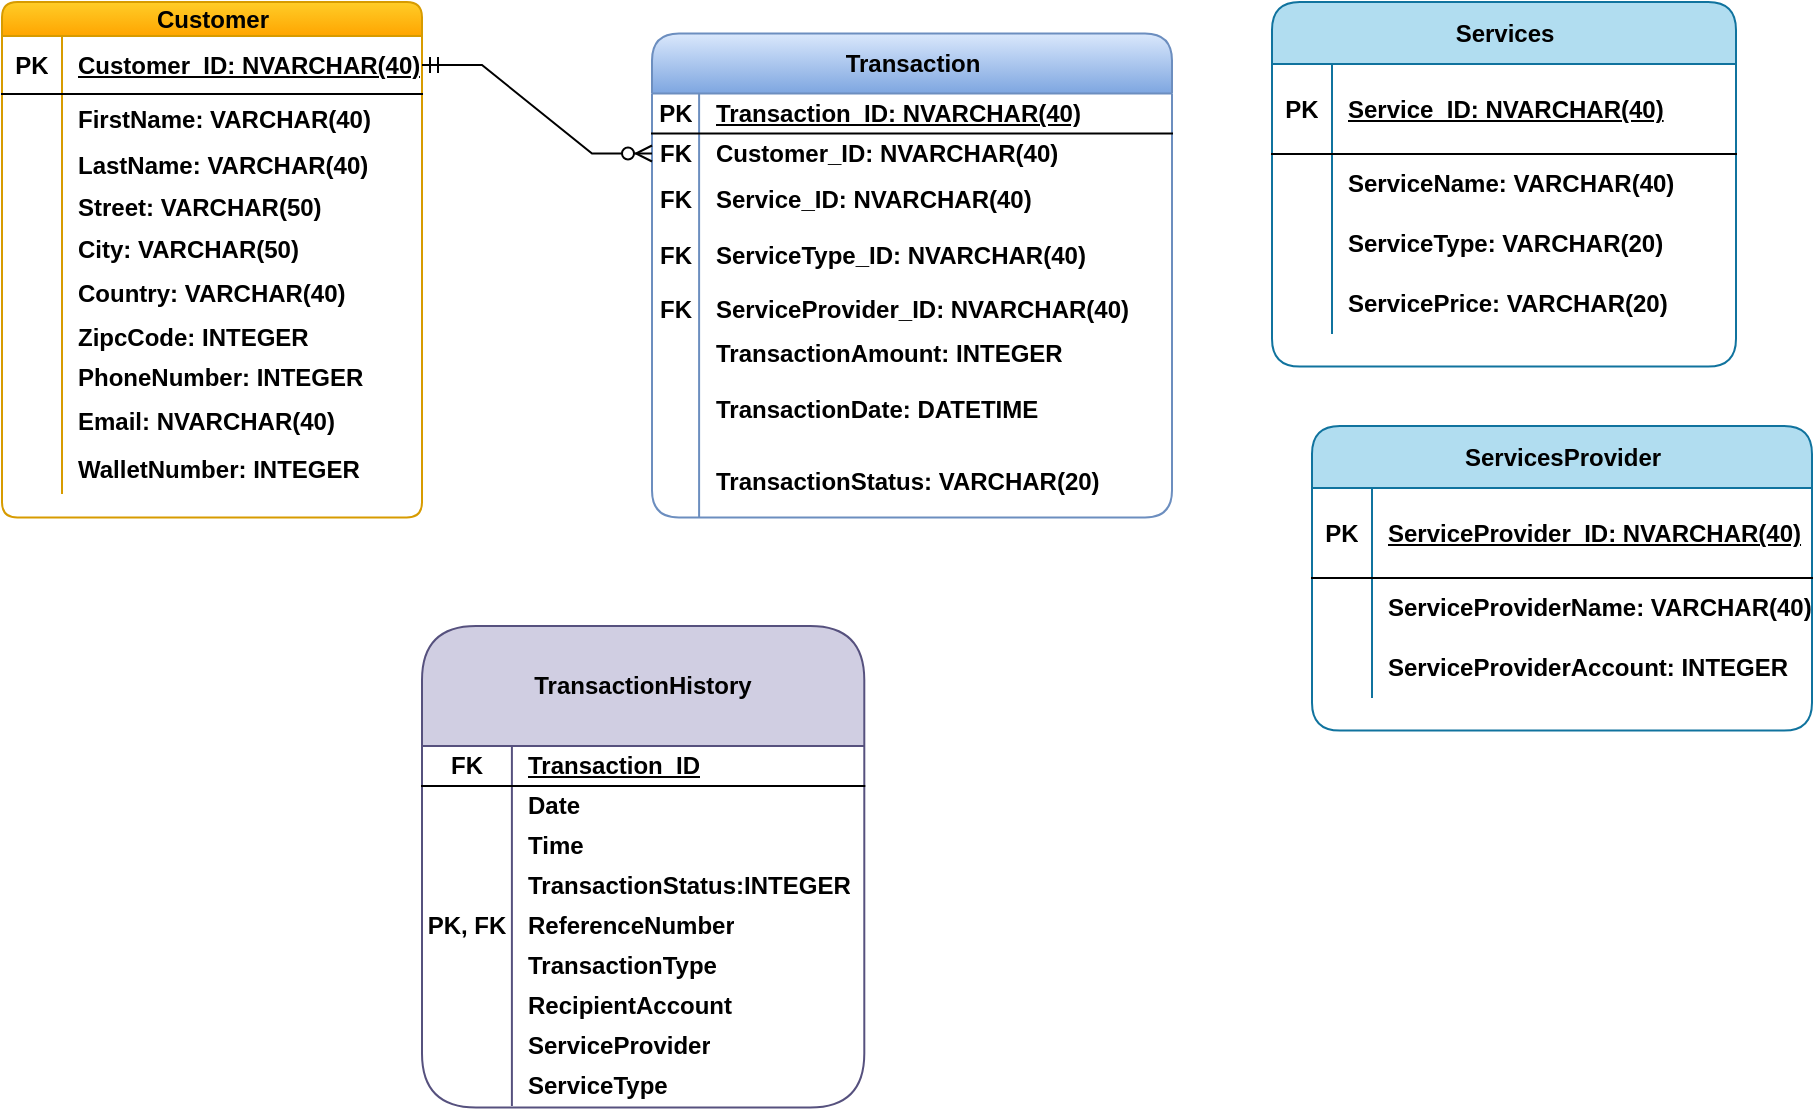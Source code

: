 <mxfile version="21.0.2" type="github">
  <diagram name="Page-1" id="RvkjJsLYA3RFUO9NYqUR">
    <mxGraphModel dx="1900" dy="573" grid="1" gridSize="10" guides="1" tooltips="1" connect="1" arrows="1" fold="1" page="1" pageScale="1" pageWidth="850" pageHeight="1100" math="0" shadow="0">
      <root>
        <mxCell id="0" />
        <mxCell id="1" parent="0" />
        <object label="Customer" id="U8XN_XWJw1uIWbOrhST0-1">
          <mxCell style="shape=table;startSize=17;container=1;collapsible=1;childLayout=tableLayout;fixedRows=1;rowLines=0;fontStyle=1;align=center;resizeLast=1;html=1;fillColor=#ffcd28;gradientColor=#ffa500;strokeColor=#d79b00;rounded=1;" vertex="1" parent="1">
            <mxGeometry x="-145" y="8" width="210" height="257.75" as="geometry" />
          </mxCell>
        </object>
        <mxCell id="U8XN_XWJw1uIWbOrhST0-2" value="" style="shape=tableRow;horizontal=0;startSize=0;swimlaneHead=0;swimlaneBody=0;fillColor=none;collapsible=0;dropTarget=0;points=[[0,0.5],[1,0.5]];portConstraint=eastwest;top=0;left=0;right=0;bottom=1;" vertex="1" parent="U8XN_XWJw1uIWbOrhST0-1">
          <mxGeometry y="17" width="210" height="29" as="geometry" />
        </mxCell>
        <mxCell id="U8XN_XWJw1uIWbOrhST0-3" value="PK" style="shape=partialRectangle;connectable=0;fillColor=none;top=0;left=0;bottom=0;right=0;fontStyle=1;overflow=hidden;whiteSpace=wrap;html=1;" vertex="1" parent="U8XN_XWJw1uIWbOrhST0-2">
          <mxGeometry width="30" height="29" as="geometry">
            <mxRectangle width="30" height="29" as="alternateBounds" />
          </mxGeometry>
        </mxCell>
        <mxCell id="U8XN_XWJw1uIWbOrhST0-4" value="Customer_ID: NVARCHAR(40)" style="shape=partialRectangle;connectable=0;fillColor=none;top=0;left=0;bottom=0;right=0;align=left;spacingLeft=6;fontStyle=5;overflow=hidden;whiteSpace=wrap;html=1;" vertex="1" parent="U8XN_XWJw1uIWbOrhST0-2">
          <mxGeometry x="30" width="180" height="29" as="geometry">
            <mxRectangle width="180" height="29" as="alternateBounds" />
          </mxGeometry>
        </mxCell>
        <mxCell id="U8XN_XWJw1uIWbOrhST0-5" value="" style="shape=tableRow;horizontal=0;startSize=0;swimlaneHead=0;swimlaneBody=0;fillColor=none;collapsible=0;dropTarget=0;points=[[0,0.5],[1,0.5]];portConstraint=eastwest;top=0;left=0;right=0;bottom=0;" vertex="1" parent="U8XN_XWJw1uIWbOrhST0-1">
          <mxGeometry y="46" width="210" height="26" as="geometry" />
        </mxCell>
        <mxCell id="U8XN_XWJw1uIWbOrhST0-6" value="" style="shape=partialRectangle;connectable=0;fillColor=none;top=0;left=0;bottom=0;right=0;editable=1;overflow=hidden;whiteSpace=wrap;html=1;" vertex="1" parent="U8XN_XWJw1uIWbOrhST0-5">
          <mxGeometry width="30" height="26" as="geometry">
            <mxRectangle width="30" height="26" as="alternateBounds" />
          </mxGeometry>
        </mxCell>
        <mxCell id="U8XN_XWJw1uIWbOrhST0-7" value="FirstName: VARCHAR(40)" style="shape=partialRectangle;connectable=0;fillColor=none;top=0;left=0;bottom=0;right=0;align=left;spacingLeft=6;overflow=hidden;whiteSpace=wrap;html=1;fontStyle=1" vertex="1" parent="U8XN_XWJw1uIWbOrhST0-5">
          <mxGeometry x="30" width="180" height="26" as="geometry">
            <mxRectangle width="180" height="26" as="alternateBounds" />
          </mxGeometry>
        </mxCell>
        <mxCell id="U8XN_XWJw1uIWbOrhST0-8" value="" style="shape=tableRow;horizontal=0;startSize=0;swimlaneHead=0;swimlaneBody=0;fillColor=none;collapsible=0;dropTarget=0;points=[[0,0.5],[1,0.5]];portConstraint=eastwest;top=0;left=0;right=0;bottom=0;" vertex="1" parent="U8XN_XWJw1uIWbOrhST0-1">
          <mxGeometry y="72" width="210" height="20" as="geometry" />
        </mxCell>
        <mxCell id="U8XN_XWJw1uIWbOrhST0-9" value="" style="shape=partialRectangle;connectable=0;fillColor=none;top=0;left=0;bottom=0;right=0;editable=1;overflow=hidden;whiteSpace=wrap;html=1;" vertex="1" parent="U8XN_XWJw1uIWbOrhST0-8">
          <mxGeometry width="30" height="20" as="geometry">
            <mxRectangle width="30" height="20" as="alternateBounds" />
          </mxGeometry>
        </mxCell>
        <mxCell id="U8XN_XWJw1uIWbOrhST0-10" value="LastName: VARCHAR(40)" style="shape=partialRectangle;connectable=0;fillColor=none;top=0;left=0;bottom=0;right=0;align=left;spacingLeft=6;overflow=hidden;whiteSpace=wrap;html=1;fontStyle=1" vertex="1" parent="U8XN_XWJw1uIWbOrhST0-8">
          <mxGeometry x="30" width="180" height="20" as="geometry">
            <mxRectangle width="180" height="20" as="alternateBounds" />
          </mxGeometry>
        </mxCell>
        <mxCell id="U8XN_XWJw1uIWbOrhST0-11" value="" style="shape=tableRow;horizontal=0;startSize=0;swimlaneHead=0;swimlaneBody=0;fillColor=none;collapsible=0;dropTarget=0;points=[[0,0.5],[1,0.5]];portConstraint=eastwest;top=0;left=0;right=0;bottom=0;" vertex="1" parent="U8XN_XWJw1uIWbOrhST0-1">
          <mxGeometry y="92" width="210" height="22" as="geometry" />
        </mxCell>
        <mxCell id="U8XN_XWJw1uIWbOrhST0-12" value="" style="shape=partialRectangle;connectable=0;fillColor=none;top=0;left=0;bottom=0;right=0;editable=1;overflow=hidden;whiteSpace=wrap;html=1;" vertex="1" parent="U8XN_XWJw1uIWbOrhST0-11">
          <mxGeometry width="30" height="22" as="geometry">
            <mxRectangle width="30" height="22" as="alternateBounds" />
          </mxGeometry>
        </mxCell>
        <mxCell id="U8XN_XWJw1uIWbOrhST0-13" value="Street: VARCHAR(50)" style="shape=partialRectangle;connectable=0;fillColor=none;top=0;left=0;bottom=0;right=0;align=left;spacingLeft=6;overflow=hidden;whiteSpace=wrap;html=1;fontStyle=1" vertex="1" parent="U8XN_XWJw1uIWbOrhST0-11">
          <mxGeometry x="30" width="180" height="22" as="geometry">
            <mxRectangle width="180" height="22" as="alternateBounds" />
          </mxGeometry>
        </mxCell>
        <mxCell id="U8XN_XWJw1uIWbOrhST0-14" value="" style="shape=tableRow;horizontal=0;startSize=0;swimlaneHead=0;swimlaneBody=0;fillColor=none;collapsible=0;dropTarget=0;points=[[0,0.5],[1,0.5]];portConstraint=eastwest;top=0;left=0;right=0;bottom=0;" vertex="1" parent="U8XN_XWJw1uIWbOrhST0-1">
          <mxGeometry y="114" width="210" height="20" as="geometry" />
        </mxCell>
        <mxCell id="U8XN_XWJw1uIWbOrhST0-15" value="" style="shape=partialRectangle;connectable=0;fillColor=none;top=0;left=0;bottom=0;right=0;editable=1;overflow=hidden;whiteSpace=wrap;html=1;" vertex="1" parent="U8XN_XWJw1uIWbOrhST0-14">
          <mxGeometry width="30" height="20" as="geometry">
            <mxRectangle width="30" height="20" as="alternateBounds" />
          </mxGeometry>
        </mxCell>
        <mxCell id="U8XN_XWJw1uIWbOrhST0-16" value="City: VARCHAR(50)" style="shape=partialRectangle;connectable=0;fillColor=none;top=0;left=0;bottom=0;right=0;align=left;spacingLeft=6;overflow=hidden;whiteSpace=wrap;html=1;fontStyle=1" vertex="1" parent="U8XN_XWJw1uIWbOrhST0-14">
          <mxGeometry x="30" width="180" height="20" as="geometry">
            <mxRectangle width="180" height="20" as="alternateBounds" />
          </mxGeometry>
        </mxCell>
        <mxCell id="U8XN_XWJw1uIWbOrhST0-17" value="" style="shape=tableRow;horizontal=0;startSize=0;swimlaneHead=0;swimlaneBody=0;fillColor=none;collapsible=0;dropTarget=0;points=[[0,0.5],[1,0.5]];portConstraint=eastwest;top=0;left=0;right=0;bottom=0;" vertex="1" parent="U8XN_XWJw1uIWbOrhST0-1">
          <mxGeometry y="134" width="210" height="24" as="geometry" />
        </mxCell>
        <mxCell id="U8XN_XWJw1uIWbOrhST0-18" value="" style="shape=partialRectangle;connectable=0;fillColor=none;top=0;left=0;bottom=0;right=0;editable=1;overflow=hidden;whiteSpace=wrap;html=1;" vertex="1" parent="U8XN_XWJw1uIWbOrhST0-17">
          <mxGeometry width="30" height="24" as="geometry">
            <mxRectangle width="30" height="24" as="alternateBounds" />
          </mxGeometry>
        </mxCell>
        <mxCell id="U8XN_XWJw1uIWbOrhST0-19" value="Country: VARCHAR(40)" style="shape=partialRectangle;connectable=0;fillColor=none;top=0;left=0;bottom=0;right=0;align=left;spacingLeft=6;overflow=hidden;whiteSpace=wrap;html=1;fontStyle=1" vertex="1" parent="U8XN_XWJw1uIWbOrhST0-17">
          <mxGeometry x="30" width="180" height="24" as="geometry">
            <mxRectangle width="180" height="24" as="alternateBounds" />
          </mxGeometry>
        </mxCell>
        <mxCell id="U8XN_XWJw1uIWbOrhST0-20" value="" style="shape=tableRow;horizontal=0;startSize=0;swimlaneHead=0;swimlaneBody=0;fillColor=none;collapsible=0;dropTarget=0;points=[[0,0.5],[1,0.5]];portConstraint=eastwest;top=0;left=0;right=0;bottom=0;" vertex="1" parent="U8XN_XWJw1uIWbOrhST0-1">
          <mxGeometry y="158" width="210" height="20" as="geometry" />
        </mxCell>
        <mxCell id="U8XN_XWJw1uIWbOrhST0-21" value="" style="shape=partialRectangle;connectable=0;fillColor=none;top=0;left=0;bottom=0;right=0;editable=1;overflow=hidden;whiteSpace=wrap;html=1;" vertex="1" parent="U8XN_XWJw1uIWbOrhST0-20">
          <mxGeometry width="30" height="20" as="geometry">
            <mxRectangle width="30" height="20" as="alternateBounds" />
          </mxGeometry>
        </mxCell>
        <mxCell id="U8XN_XWJw1uIWbOrhST0-22" value="ZipcCode: INTEGER" style="shape=partialRectangle;connectable=0;fillColor=none;top=0;left=0;bottom=0;right=0;align=left;spacingLeft=6;overflow=hidden;whiteSpace=wrap;html=1;fontStyle=1" vertex="1" parent="U8XN_XWJw1uIWbOrhST0-20">
          <mxGeometry x="30" width="180" height="20" as="geometry">
            <mxRectangle width="180" height="20" as="alternateBounds" />
          </mxGeometry>
        </mxCell>
        <mxCell id="U8XN_XWJw1uIWbOrhST0-23" value="" style="shape=tableRow;horizontal=0;startSize=0;swimlaneHead=0;swimlaneBody=0;fillColor=none;collapsible=0;dropTarget=0;points=[[0,0.5],[1,0.5]];portConstraint=eastwest;top=0;left=0;right=0;bottom=0;" vertex="1" parent="U8XN_XWJw1uIWbOrhST0-1">
          <mxGeometry y="178" width="210" height="20" as="geometry" />
        </mxCell>
        <mxCell id="U8XN_XWJw1uIWbOrhST0-24" value="" style="shape=partialRectangle;connectable=0;fillColor=none;top=0;left=0;bottom=0;right=0;editable=1;overflow=hidden;whiteSpace=wrap;html=1;" vertex="1" parent="U8XN_XWJw1uIWbOrhST0-23">
          <mxGeometry width="30" height="20" as="geometry">
            <mxRectangle width="30" height="20" as="alternateBounds" />
          </mxGeometry>
        </mxCell>
        <mxCell id="U8XN_XWJw1uIWbOrhST0-25" value="PhoneNumber: INTEGER" style="shape=partialRectangle;connectable=0;fillColor=none;top=0;left=0;bottom=0;right=0;align=left;spacingLeft=6;overflow=hidden;whiteSpace=wrap;html=1;fontStyle=1" vertex="1" parent="U8XN_XWJw1uIWbOrhST0-23">
          <mxGeometry x="30" width="180" height="20" as="geometry">
            <mxRectangle width="180" height="20" as="alternateBounds" />
          </mxGeometry>
        </mxCell>
        <mxCell id="U8XN_XWJw1uIWbOrhST0-26" value="" style="shape=tableRow;horizontal=0;startSize=0;swimlaneHead=0;swimlaneBody=0;fillColor=none;collapsible=0;dropTarget=0;points=[[0,0.5],[1,0.5]];portConstraint=eastwest;top=0;left=0;right=0;bottom=0;" vertex="1" parent="U8XN_XWJw1uIWbOrhST0-1">
          <mxGeometry y="198" width="210" height="23" as="geometry" />
        </mxCell>
        <mxCell id="U8XN_XWJw1uIWbOrhST0-27" value="" style="shape=partialRectangle;connectable=0;fillColor=none;top=0;left=0;bottom=0;right=0;editable=1;overflow=hidden;whiteSpace=wrap;html=1;" vertex="1" parent="U8XN_XWJw1uIWbOrhST0-26">
          <mxGeometry width="30" height="23" as="geometry">
            <mxRectangle width="30" height="23" as="alternateBounds" />
          </mxGeometry>
        </mxCell>
        <mxCell id="U8XN_XWJw1uIWbOrhST0-28" value="Email: NVARCHAR(40)" style="shape=partialRectangle;connectable=0;fillColor=none;top=0;left=0;bottom=0;right=0;align=left;spacingLeft=6;overflow=hidden;whiteSpace=wrap;html=1;fontStyle=1" vertex="1" parent="U8XN_XWJw1uIWbOrhST0-26">
          <mxGeometry x="30" width="180" height="23" as="geometry">
            <mxRectangle width="180" height="23" as="alternateBounds" />
          </mxGeometry>
        </mxCell>
        <mxCell id="U8XN_XWJw1uIWbOrhST0-29" value="" style="shape=tableRow;horizontal=0;startSize=0;swimlaneHead=0;swimlaneBody=0;fillColor=none;collapsible=0;dropTarget=0;points=[[0,0.5],[1,0.5]];portConstraint=eastwest;top=0;left=0;right=0;bottom=0;" vertex="1" parent="U8XN_XWJw1uIWbOrhST0-1">
          <mxGeometry y="221" width="210" height="25" as="geometry" />
        </mxCell>
        <mxCell id="U8XN_XWJw1uIWbOrhST0-30" value="" style="shape=partialRectangle;connectable=0;fillColor=none;top=0;left=0;bottom=0;right=0;editable=1;overflow=hidden;whiteSpace=wrap;html=1;" vertex="1" parent="U8XN_XWJw1uIWbOrhST0-29">
          <mxGeometry width="30" height="25" as="geometry">
            <mxRectangle width="30" height="25" as="alternateBounds" />
          </mxGeometry>
        </mxCell>
        <mxCell id="U8XN_XWJw1uIWbOrhST0-31" value="WalletNumber: INTEGER" style="shape=partialRectangle;connectable=0;fillColor=none;top=0;left=0;bottom=0;right=0;align=left;spacingLeft=6;overflow=hidden;whiteSpace=wrap;html=1;fontStyle=1" vertex="1" parent="U8XN_XWJw1uIWbOrhST0-29">
          <mxGeometry x="30" width="180" height="25" as="geometry">
            <mxRectangle width="180" height="25" as="alternateBounds" />
          </mxGeometry>
        </mxCell>
        <mxCell id="U8XN_XWJw1uIWbOrhST0-35" value="Services" style="shape=table;startSize=31;container=1;collapsible=1;childLayout=tableLayout;fixedRows=1;rowLines=0;fontStyle=1;align=center;resizeLast=1;html=1;fillColor=#b1ddf0;strokeColor=#10739e;rounded=1;" vertex="1" parent="1">
          <mxGeometry x="490" y="8.0" width="232" height="182.3" as="geometry" />
        </mxCell>
        <mxCell id="U8XN_XWJw1uIWbOrhST0-36" value="" style="shape=tableRow;horizontal=0;startSize=0;swimlaneHead=0;swimlaneBody=0;fillColor=none;collapsible=0;dropTarget=0;points=[[0,0.5],[1,0.5]];portConstraint=eastwest;top=0;left=0;right=0;bottom=1;" vertex="1" parent="U8XN_XWJw1uIWbOrhST0-35">
          <mxGeometry y="31" width="232" height="45" as="geometry" />
        </mxCell>
        <mxCell id="U8XN_XWJw1uIWbOrhST0-37" value="PK" style="shape=partialRectangle;connectable=0;fillColor=none;top=0;left=0;bottom=0;right=0;fontStyle=1;overflow=hidden;whiteSpace=wrap;html=1;" vertex="1" parent="U8XN_XWJw1uIWbOrhST0-36">
          <mxGeometry width="30" height="45" as="geometry">
            <mxRectangle width="30" height="45" as="alternateBounds" />
          </mxGeometry>
        </mxCell>
        <mxCell id="U8XN_XWJw1uIWbOrhST0-38" value="Service_ID: NVARCHAR(40)" style="shape=partialRectangle;connectable=0;fillColor=none;top=0;left=0;bottom=0;right=0;align=left;spacingLeft=6;fontStyle=5;overflow=hidden;whiteSpace=wrap;html=1;" vertex="1" parent="U8XN_XWJw1uIWbOrhST0-36">
          <mxGeometry x="30" width="202" height="45" as="geometry">
            <mxRectangle width="202" height="45" as="alternateBounds" />
          </mxGeometry>
        </mxCell>
        <mxCell id="U8XN_XWJw1uIWbOrhST0-42" value="" style="shape=tableRow;horizontal=0;startSize=0;swimlaneHead=0;swimlaneBody=0;fillColor=none;collapsible=0;dropTarget=0;points=[[0,0.5],[1,0.5]];portConstraint=eastwest;top=0;left=0;right=0;bottom=0;" vertex="1" parent="U8XN_XWJw1uIWbOrhST0-35">
          <mxGeometry y="76" width="232" height="30" as="geometry" />
        </mxCell>
        <mxCell id="U8XN_XWJw1uIWbOrhST0-43" value="" style="shape=partialRectangle;connectable=0;fillColor=none;top=0;left=0;bottom=0;right=0;editable=1;overflow=hidden;whiteSpace=wrap;html=1;fontStyle=1" vertex="1" parent="U8XN_XWJw1uIWbOrhST0-42">
          <mxGeometry width="30" height="30" as="geometry">
            <mxRectangle width="30" height="30" as="alternateBounds" />
          </mxGeometry>
        </mxCell>
        <mxCell id="U8XN_XWJw1uIWbOrhST0-44" value="ServiceName: VARCHAR(40)" style="shape=partialRectangle;connectable=0;fillColor=none;top=0;left=0;bottom=0;right=0;align=left;spacingLeft=6;overflow=hidden;whiteSpace=wrap;html=1;fontStyle=1" vertex="1" parent="U8XN_XWJw1uIWbOrhST0-42">
          <mxGeometry x="30" width="202" height="30" as="geometry">
            <mxRectangle width="202" height="30" as="alternateBounds" />
          </mxGeometry>
        </mxCell>
        <mxCell id="U8XN_XWJw1uIWbOrhST0-284" value="" style="shape=tableRow;horizontal=0;startSize=0;swimlaneHead=0;swimlaneBody=0;fillColor=none;collapsible=0;dropTarget=0;points=[[0,0.5],[1,0.5]];portConstraint=eastwest;top=0;left=0;right=0;bottom=0;" vertex="1" parent="U8XN_XWJw1uIWbOrhST0-35">
          <mxGeometry y="106" width="232" height="30" as="geometry" />
        </mxCell>
        <mxCell id="U8XN_XWJw1uIWbOrhST0-285" value="" style="shape=partialRectangle;connectable=0;fillColor=none;top=0;left=0;bottom=0;right=0;editable=1;overflow=hidden;whiteSpace=wrap;html=1;fontStyle=1" vertex="1" parent="U8XN_XWJw1uIWbOrhST0-284">
          <mxGeometry width="30" height="30" as="geometry">
            <mxRectangle width="30" height="30" as="alternateBounds" />
          </mxGeometry>
        </mxCell>
        <mxCell id="U8XN_XWJw1uIWbOrhST0-286" value="ServiceType: VARCHAR(20)" style="shape=partialRectangle;connectable=0;fillColor=none;top=0;left=0;bottom=0;right=0;align=left;spacingLeft=6;overflow=hidden;whiteSpace=wrap;html=1;fontStyle=1" vertex="1" parent="U8XN_XWJw1uIWbOrhST0-284">
          <mxGeometry x="30" width="202" height="30" as="geometry">
            <mxRectangle width="202" height="30" as="alternateBounds" />
          </mxGeometry>
        </mxCell>
        <mxCell id="U8XN_XWJw1uIWbOrhST0-300" value="" style="shape=tableRow;horizontal=0;startSize=0;swimlaneHead=0;swimlaneBody=0;fillColor=none;collapsible=0;dropTarget=0;points=[[0,0.5],[1,0.5]];portConstraint=eastwest;top=0;left=0;right=0;bottom=0;" vertex="1" parent="U8XN_XWJw1uIWbOrhST0-35">
          <mxGeometry y="136" width="232" height="30" as="geometry" />
        </mxCell>
        <mxCell id="U8XN_XWJw1uIWbOrhST0-301" value="" style="shape=partialRectangle;connectable=0;fillColor=none;top=0;left=0;bottom=0;right=0;editable=1;overflow=hidden;whiteSpace=wrap;html=1;fontStyle=1" vertex="1" parent="U8XN_XWJw1uIWbOrhST0-300">
          <mxGeometry width="30" height="30" as="geometry">
            <mxRectangle width="30" height="30" as="alternateBounds" />
          </mxGeometry>
        </mxCell>
        <mxCell id="U8XN_XWJw1uIWbOrhST0-302" value="ServicePrice: VARCHAR(20)" style="shape=partialRectangle;connectable=0;fillColor=none;top=0;left=0;bottom=0;right=0;align=left;spacingLeft=6;overflow=hidden;whiteSpace=wrap;html=1;fontStyle=1" vertex="1" parent="U8XN_XWJw1uIWbOrhST0-300">
          <mxGeometry x="30" width="202" height="30" as="geometry">
            <mxRectangle width="202" height="30" as="alternateBounds" />
          </mxGeometry>
        </mxCell>
        <mxCell id="U8XN_XWJw1uIWbOrhST0-45" value="Transaction" style="shape=table;startSize=30;container=1;collapsible=1;childLayout=tableLayout;fixedRows=1;rowLines=0;fontStyle=1;align=center;resizeLast=1;html=1;strokeWidth=1;swimlaneFillColor=none;fillColor=#dae8fc;gradientColor=#7ea6e0;strokeColor=#6c8ebf;rounded=1;" vertex="1" parent="1">
          <mxGeometry x="180" y="23.75" width="260" height="242" as="geometry" />
        </mxCell>
        <mxCell id="U8XN_XWJw1uIWbOrhST0-46" value="" style="shape=tableRow;horizontal=0;startSize=0;swimlaneHead=0;swimlaneBody=0;fillColor=none;collapsible=0;dropTarget=0;points=[[0,0.5],[1,0.5]];portConstraint=eastwest;top=0;left=0;right=0;bottom=1;" vertex="1" parent="U8XN_XWJw1uIWbOrhST0-45">
          <mxGeometry y="30" width="260" height="20" as="geometry" />
        </mxCell>
        <mxCell id="U8XN_XWJw1uIWbOrhST0-47" value="PK" style="shape=partialRectangle;connectable=0;fillColor=none;top=0;left=0;bottom=0;right=0;fontStyle=1;overflow=hidden;whiteSpace=wrap;html=1;" vertex="1" parent="U8XN_XWJw1uIWbOrhST0-46">
          <mxGeometry width="23.55" height="20" as="geometry">
            <mxRectangle width="23.55" height="20" as="alternateBounds" />
          </mxGeometry>
        </mxCell>
        <mxCell id="U8XN_XWJw1uIWbOrhST0-48" value="Transaction_ID: NVARCHAR(40)" style="shape=partialRectangle;connectable=0;fillColor=none;top=0;left=0;bottom=0;right=0;align=left;spacingLeft=6;fontStyle=5;overflow=hidden;whiteSpace=wrap;html=1;" vertex="1" parent="U8XN_XWJw1uIWbOrhST0-46">
          <mxGeometry x="23.55" width="236.45" height="20" as="geometry">
            <mxRectangle width="236.45" height="20" as="alternateBounds" />
          </mxGeometry>
        </mxCell>
        <mxCell id="U8XN_XWJw1uIWbOrhST0-49" value="" style="shape=tableRow;horizontal=0;startSize=0;swimlaneHead=0;swimlaneBody=0;fillColor=none;collapsible=0;dropTarget=0;points=[[0,0.5],[1,0.5]];portConstraint=eastwest;top=0;left=0;right=0;bottom=0;" vertex="1" parent="U8XN_XWJw1uIWbOrhST0-45">
          <mxGeometry y="50" width="260" height="20" as="geometry" />
        </mxCell>
        <mxCell id="U8XN_XWJw1uIWbOrhST0-50" value="FK" style="shape=partialRectangle;connectable=0;fillColor=none;top=0;left=0;bottom=0;right=0;editable=1;overflow=hidden;whiteSpace=wrap;html=1;fontStyle=1" vertex="1" parent="U8XN_XWJw1uIWbOrhST0-49">
          <mxGeometry width="23.55" height="20" as="geometry">
            <mxRectangle width="23.55" height="20" as="alternateBounds" />
          </mxGeometry>
        </mxCell>
        <mxCell id="U8XN_XWJw1uIWbOrhST0-51" value="Customer_ID: NVARCHAR(40)" style="shape=partialRectangle;connectable=0;fillColor=none;top=0;left=0;bottom=0;right=0;align=left;spacingLeft=6;overflow=hidden;whiteSpace=wrap;html=1;fontStyle=1" vertex="1" parent="U8XN_XWJw1uIWbOrhST0-49">
          <mxGeometry x="23.55" width="236.45" height="20" as="geometry">
            <mxRectangle width="236.45" height="20" as="alternateBounds" />
          </mxGeometry>
        </mxCell>
        <mxCell id="U8XN_XWJw1uIWbOrhST0-206" value="" style="shape=tableRow;horizontal=0;startSize=0;swimlaneHead=0;swimlaneBody=0;fillColor=none;collapsible=0;dropTarget=0;points=[[0,0.5],[1,0.5]];portConstraint=eastwest;top=0;left=0;right=0;bottom=0;" vertex="1" parent="U8XN_XWJw1uIWbOrhST0-45">
          <mxGeometry y="70" width="260" height="26" as="geometry" />
        </mxCell>
        <mxCell id="U8XN_XWJw1uIWbOrhST0-207" value="FK" style="shape=partialRectangle;connectable=0;fillColor=none;top=0;left=0;bottom=0;right=0;editable=1;overflow=hidden;whiteSpace=wrap;html=1;fontStyle=1" vertex="1" parent="U8XN_XWJw1uIWbOrhST0-206">
          <mxGeometry width="23.55" height="26" as="geometry">
            <mxRectangle width="23.55" height="26" as="alternateBounds" />
          </mxGeometry>
        </mxCell>
        <mxCell id="U8XN_XWJw1uIWbOrhST0-208" value="Service_ID: NVARCHAR(40)" style="shape=partialRectangle;connectable=0;fillColor=none;top=0;left=0;bottom=0;right=0;align=left;spacingLeft=6;overflow=hidden;whiteSpace=wrap;html=1;fontStyle=1" vertex="1" parent="U8XN_XWJw1uIWbOrhST0-206">
          <mxGeometry x="23.55" width="236.45" height="26" as="geometry">
            <mxRectangle width="236.45" height="26" as="alternateBounds" />
          </mxGeometry>
        </mxCell>
        <mxCell id="U8XN_XWJw1uIWbOrhST0-209" value="" style="shape=tableRow;horizontal=0;startSize=0;swimlaneHead=0;swimlaneBody=0;fillColor=none;collapsible=0;dropTarget=0;points=[[0,0.5],[1,0.5]];portConstraint=eastwest;top=0;left=0;right=0;bottom=0;" vertex="1" parent="U8XN_XWJw1uIWbOrhST0-45">
          <mxGeometry y="96" width="260" height="30" as="geometry" />
        </mxCell>
        <mxCell id="U8XN_XWJw1uIWbOrhST0-210" value="FK" style="shape=partialRectangle;connectable=0;fillColor=none;top=0;left=0;bottom=0;right=0;editable=1;overflow=hidden;whiteSpace=wrap;html=1;fontStyle=1" vertex="1" parent="U8XN_XWJw1uIWbOrhST0-209">
          <mxGeometry width="23.55" height="30" as="geometry">
            <mxRectangle width="23.55" height="30" as="alternateBounds" />
          </mxGeometry>
        </mxCell>
        <mxCell id="U8XN_XWJw1uIWbOrhST0-211" value="ServiceType_ID: NVARCHAR(40)" style="shape=partialRectangle;connectable=0;fillColor=none;top=0;left=0;bottom=0;right=0;align=left;spacingLeft=6;overflow=hidden;whiteSpace=wrap;html=1;fontStyle=1" vertex="1" parent="U8XN_XWJw1uIWbOrhST0-209">
          <mxGeometry x="23.55" width="236.45" height="30" as="geometry">
            <mxRectangle width="236.45" height="30" as="alternateBounds" />
          </mxGeometry>
        </mxCell>
        <mxCell id="U8XN_XWJw1uIWbOrhST0-215" value="" style="shape=tableRow;horizontal=0;startSize=0;swimlaneHead=0;swimlaneBody=0;fillColor=none;collapsible=0;dropTarget=0;points=[[0,0.5],[1,0.5]];portConstraint=eastwest;top=0;left=0;right=0;bottom=0;" vertex="1" parent="U8XN_XWJw1uIWbOrhST0-45">
          <mxGeometry y="126" width="260" height="24" as="geometry" />
        </mxCell>
        <mxCell id="U8XN_XWJw1uIWbOrhST0-216" value="FK" style="shape=partialRectangle;connectable=0;fillColor=none;top=0;left=0;bottom=0;right=0;editable=1;overflow=hidden;whiteSpace=wrap;html=1;fontStyle=1" vertex="1" parent="U8XN_XWJw1uIWbOrhST0-215">
          <mxGeometry width="23.55" height="24" as="geometry">
            <mxRectangle width="23.55" height="24" as="alternateBounds" />
          </mxGeometry>
        </mxCell>
        <mxCell id="U8XN_XWJw1uIWbOrhST0-217" value="ServiceProvider_ID: NVARCHAR(40)" style="shape=partialRectangle;connectable=0;fillColor=none;top=0;left=0;bottom=0;right=0;align=left;spacingLeft=6;overflow=hidden;whiteSpace=wrap;html=1;fontStyle=1" vertex="1" parent="U8XN_XWJw1uIWbOrhST0-215">
          <mxGeometry x="23.55" width="236.45" height="24" as="geometry">
            <mxRectangle width="236.45" height="24" as="alternateBounds" />
          </mxGeometry>
        </mxCell>
        <mxCell id="U8XN_XWJw1uIWbOrhST0-221" value="" style="shape=tableRow;horizontal=0;startSize=0;swimlaneHead=0;swimlaneBody=0;fillColor=none;collapsible=0;dropTarget=0;points=[[0,0.5],[1,0.5]];portConstraint=eastwest;top=0;left=0;right=0;bottom=0;" vertex="1" parent="U8XN_XWJw1uIWbOrhST0-45">
          <mxGeometry y="150" width="260" height="20" as="geometry" />
        </mxCell>
        <mxCell id="U8XN_XWJw1uIWbOrhST0-222" value="" style="shape=partialRectangle;connectable=0;fillColor=none;top=0;left=0;bottom=0;right=0;editable=1;overflow=hidden;whiteSpace=wrap;html=1;fontStyle=1" vertex="1" parent="U8XN_XWJw1uIWbOrhST0-221">
          <mxGeometry width="23.55" height="20" as="geometry">
            <mxRectangle width="23.55" height="20" as="alternateBounds" />
          </mxGeometry>
        </mxCell>
        <mxCell id="U8XN_XWJw1uIWbOrhST0-223" value="TransactionAmount: INTEGER" style="shape=partialRectangle;connectable=0;fillColor=none;top=0;left=0;bottom=0;right=0;align=left;spacingLeft=6;overflow=hidden;whiteSpace=wrap;html=1;fontStyle=1" vertex="1" parent="U8XN_XWJw1uIWbOrhST0-221">
          <mxGeometry x="23.55" width="236.45" height="20" as="geometry">
            <mxRectangle width="236.45" height="20" as="alternateBounds" />
          </mxGeometry>
        </mxCell>
        <mxCell id="U8XN_XWJw1uIWbOrhST0-281" value="" style="shape=tableRow;horizontal=0;startSize=0;swimlaneHead=0;swimlaneBody=0;fillColor=none;collapsible=0;dropTarget=0;points=[[0,0.5],[1,0.5]];portConstraint=eastwest;top=0;left=0;right=0;bottom=0;" vertex="1" parent="U8XN_XWJw1uIWbOrhST0-45">
          <mxGeometry y="170" width="260" height="36" as="geometry" />
        </mxCell>
        <mxCell id="U8XN_XWJw1uIWbOrhST0-282" value="" style="shape=partialRectangle;connectable=0;fillColor=none;top=0;left=0;bottom=0;right=0;editable=1;overflow=hidden;whiteSpace=wrap;html=1;fontStyle=1" vertex="1" parent="U8XN_XWJw1uIWbOrhST0-281">
          <mxGeometry width="23.55" height="36" as="geometry">
            <mxRectangle width="23.55" height="36" as="alternateBounds" />
          </mxGeometry>
        </mxCell>
        <mxCell id="U8XN_XWJw1uIWbOrhST0-283" value="TransactionDate: DATETIME" style="shape=partialRectangle;connectable=0;fillColor=none;top=0;left=0;bottom=0;right=0;align=left;spacingLeft=6;overflow=hidden;whiteSpace=wrap;html=1;fontStyle=1" vertex="1" parent="U8XN_XWJw1uIWbOrhST0-281">
          <mxGeometry x="23.55" width="236.45" height="36" as="geometry">
            <mxRectangle width="236.45" height="36" as="alternateBounds" />
          </mxGeometry>
        </mxCell>
        <mxCell id="U8XN_XWJw1uIWbOrhST0-287" value="" style="shape=tableRow;horizontal=0;startSize=0;swimlaneHead=0;swimlaneBody=0;fillColor=none;collapsible=0;dropTarget=0;points=[[0,0.5],[1,0.5]];portConstraint=eastwest;top=0;left=0;right=0;bottom=0;" vertex="1" parent="U8XN_XWJw1uIWbOrhST0-45">
          <mxGeometry y="206" width="260" height="36" as="geometry" />
        </mxCell>
        <mxCell id="U8XN_XWJw1uIWbOrhST0-288" value="" style="shape=partialRectangle;connectable=0;fillColor=none;top=0;left=0;bottom=0;right=0;editable=1;overflow=hidden;whiteSpace=wrap;html=1;fontStyle=1" vertex="1" parent="U8XN_XWJw1uIWbOrhST0-287">
          <mxGeometry width="23.55" height="36" as="geometry">
            <mxRectangle width="23.55" height="36" as="alternateBounds" />
          </mxGeometry>
        </mxCell>
        <mxCell id="U8XN_XWJw1uIWbOrhST0-289" value="TransactionStatus: VARCHAR(20)" style="shape=partialRectangle;connectable=0;fillColor=none;top=0;left=0;bottom=0;right=0;align=left;spacingLeft=6;overflow=hidden;whiteSpace=wrap;html=1;fontStyle=1" vertex="1" parent="U8XN_XWJw1uIWbOrhST0-287">
          <mxGeometry x="23.55" width="236.45" height="36" as="geometry">
            <mxRectangle width="236.45" height="36" as="alternateBounds" />
          </mxGeometry>
        </mxCell>
        <mxCell id="U8XN_XWJw1uIWbOrhST0-58" value="" style="edgeStyle=entityRelationEdgeStyle;fontSize=12;html=1;endArrow=ERzeroToMany;endFill=1;rounded=0;startArrow=ERmandOne;startFill=0;exitX=1;exitY=0.5;exitDx=0;exitDy=0;entryX=0;entryY=0.5;entryDx=0;entryDy=0;" edge="1" parent="1" source="U8XN_XWJw1uIWbOrhST0-2" target="U8XN_XWJw1uIWbOrhST0-49">
          <mxGeometry width="100" height="100" relative="1" as="geometry">
            <mxPoint x="235" y="210" as="sourcePoint" />
            <mxPoint x="335" y="110" as="targetPoint" />
          </mxGeometry>
        </mxCell>
        <mxCell id="U8XN_XWJw1uIWbOrhST0-59" value="TransactionHistory" style="shape=table;startSize=60;container=1;collapsible=1;childLayout=tableLayout;fixedRows=1;rowLines=0;fontStyle=1;align=center;resizeLast=1;html=1;whiteSpace=wrap;rounded=1;fillColor=#d0cee2;strokeColor=#56517e;" vertex="1" parent="1">
          <mxGeometry x="65.0" y="320" width="221.15" height="240.7" as="geometry" />
        </mxCell>
        <mxCell id="U8XN_XWJw1uIWbOrhST0-60" value="" style="shape=tableRow;horizontal=0;startSize=0;swimlaneHead=0;swimlaneBody=0;fillColor=none;collapsible=0;dropTarget=0;points=[[0,0.5],[1,0.5]];portConstraint=eastwest;top=0;left=0;right=0;bottom=1;html=1;" vertex="1" parent="U8XN_XWJw1uIWbOrhST0-59">
          <mxGeometry y="60" width="221.15" height="20" as="geometry" />
        </mxCell>
        <mxCell id="U8XN_XWJw1uIWbOrhST0-61" value="FK" style="shape=partialRectangle;connectable=0;fillColor=none;top=0;left=0;bottom=0;right=0;fontStyle=1;overflow=hidden;html=1;whiteSpace=wrap;" vertex="1" parent="U8XN_XWJw1uIWbOrhST0-60">
          <mxGeometry width="44.95" height="20" as="geometry">
            <mxRectangle width="44.95" height="20" as="alternateBounds" />
          </mxGeometry>
        </mxCell>
        <mxCell id="U8XN_XWJw1uIWbOrhST0-62" value="Transaction_ID" style="shape=partialRectangle;connectable=0;fillColor=none;top=0;left=0;bottom=0;right=0;align=left;spacingLeft=6;fontStyle=5;overflow=hidden;html=1;whiteSpace=wrap;" vertex="1" parent="U8XN_XWJw1uIWbOrhST0-60">
          <mxGeometry x="44.95" width="176.2" height="20" as="geometry">
            <mxRectangle width="176.2" height="20" as="alternateBounds" />
          </mxGeometry>
        </mxCell>
        <mxCell id="U8XN_XWJw1uIWbOrhST0-63" value="" style="shape=tableRow;horizontal=0;startSize=0;swimlaneHead=0;swimlaneBody=0;fillColor=none;collapsible=0;dropTarget=0;points=[[0,0.5],[1,0.5]];portConstraint=eastwest;top=0;left=0;right=0;bottom=0;html=1;" vertex="1" parent="U8XN_XWJw1uIWbOrhST0-59">
          <mxGeometry y="80" width="221.15" height="20" as="geometry" />
        </mxCell>
        <mxCell id="U8XN_XWJw1uIWbOrhST0-64" value="" style="shape=partialRectangle;connectable=0;fillColor=none;top=0;left=0;bottom=0;right=0;editable=1;overflow=hidden;html=1;whiteSpace=wrap;" vertex="1" parent="U8XN_XWJw1uIWbOrhST0-63">
          <mxGeometry width="44.95" height="20" as="geometry">
            <mxRectangle width="44.95" height="20" as="alternateBounds" />
          </mxGeometry>
        </mxCell>
        <mxCell id="U8XN_XWJw1uIWbOrhST0-65" value="Date" style="shape=partialRectangle;connectable=0;fillColor=none;top=0;left=0;bottom=0;right=0;align=left;spacingLeft=6;overflow=hidden;html=1;whiteSpace=wrap;fontStyle=1" vertex="1" parent="U8XN_XWJw1uIWbOrhST0-63">
          <mxGeometry x="44.95" width="176.2" height="20" as="geometry">
            <mxRectangle width="176.2" height="20" as="alternateBounds" />
          </mxGeometry>
        </mxCell>
        <mxCell id="U8XN_XWJw1uIWbOrhST0-66" value="" style="shape=tableRow;horizontal=0;startSize=0;swimlaneHead=0;swimlaneBody=0;fillColor=none;collapsible=0;dropTarget=0;points=[[0,0.5],[1,0.5]];portConstraint=eastwest;top=0;left=0;right=0;bottom=0;html=1;" vertex="1" parent="U8XN_XWJw1uIWbOrhST0-59">
          <mxGeometry y="100" width="221.15" height="20" as="geometry" />
        </mxCell>
        <mxCell id="U8XN_XWJw1uIWbOrhST0-67" value="" style="shape=partialRectangle;connectable=0;fillColor=none;top=0;left=0;bottom=0;right=0;editable=1;overflow=hidden;html=1;whiteSpace=wrap;" vertex="1" parent="U8XN_XWJw1uIWbOrhST0-66">
          <mxGeometry width="44.95" height="20" as="geometry">
            <mxRectangle width="44.95" height="20" as="alternateBounds" />
          </mxGeometry>
        </mxCell>
        <mxCell id="U8XN_XWJw1uIWbOrhST0-68" value="Time" style="shape=partialRectangle;connectable=0;fillColor=none;top=0;left=0;bottom=0;right=0;align=left;spacingLeft=6;overflow=hidden;html=1;whiteSpace=wrap;fontStyle=1" vertex="1" parent="U8XN_XWJw1uIWbOrhST0-66">
          <mxGeometry x="44.95" width="176.2" height="20" as="geometry">
            <mxRectangle width="176.2" height="20" as="alternateBounds" />
          </mxGeometry>
        </mxCell>
        <mxCell id="U8XN_XWJw1uIWbOrhST0-69" value="" style="shape=tableRow;horizontal=0;startSize=0;swimlaneHead=0;swimlaneBody=0;fillColor=none;collapsible=0;dropTarget=0;points=[[0,0.5],[1,0.5]];portConstraint=eastwest;top=0;left=0;right=0;bottom=0;html=1;" vertex="1" parent="U8XN_XWJw1uIWbOrhST0-59">
          <mxGeometry y="120" width="221.15" height="20" as="geometry" />
        </mxCell>
        <mxCell id="U8XN_XWJw1uIWbOrhST0-70" value="" style="shape=partialRectangle;connectable=0;fillColor=none;top=0;left=0;bottom=0;right=0;editable=1;overflow=hidden;html=1;whiteSpace=wrap;" vertex="1" parent="U8XN_XWJw1uIWbOrhST0-69">
          <mxGeometry width="44.95" height="20" as="geometry">
            <mxRectangle width="44.95" height="20" as="alternateBounds" />
          </mxGeometry>
        </mxCell>
        <mxCell id="U8XN_XWJw1uIWbOrhST0-71" value="TransactionStatus:INTEGER" style="shape=partialRectangle;connectable=0;fillColor=none;top=0;left=0;bottom=0;right=0;align=left;spacingLeft=6;overflow=hidden;html=1;whiteSpace=wrap;fontStyle=1" vertex="1" parent="U8XN_XWJw1uIWbOrhST0-69">
          <mxGeometry x="44.95" width="176.2" height="20" as="geometry">
            <mxRectangle width="176.2" height="20" as="alternateBounds" />
          </mxGeometry>
        </mxCell>
        <mxCell id="U8XN_XWJw1uIWbOrhST0-72" value="" style="shape=tableRow;horizontal=0;startSize=0;swimlaneHead=0;swimlaneBody=0;fillColor=none;collapsible=0;dropTarget=0;points=[[0,0.5],[1,0.5]];portConstraint=eastwest;top=0;left=0;right=0;bottom=0;html=1;fontStyle=1" vertex="1" parent="U8XN_XWJw1uIWbOrhST0-59">
          <mxGeometry y="140" width="221.15" height="20" as="geometry" />
        </mxCell>
        <mxCell id="U8XN_XWJw1uIWbOrhST0-73" value="&lt;b&gt;PK, FK&lt;/b&gt;" style="shape=partialRectangle;connectable=0;fillColor=none;top=0;left=0;bottom=0;right=0;editable=1;overflow=hidden;html=1;whiteSpace=wrap;" vertex="1" parent="U8XN_XWJw1uIWbOrhST0-72">
          <mxGeometry width="44.95" height="20" as="geometry">
            <mxRectangle width="44.95" height="20" as="alternateBounds" />
          </mxGeometry>
        </mxCell>
        <mxCell id="U8XN_XWJw1uIWbOrhST0-74" value="ReferenceNumber" style="shape=partialRectangle;connectable=0;fillColor=none;top=0;left=0;bottom=0;right=0;align=left;spacingLeft=6;overflow=hidden;html=1;whiteSpace=wrap;fontStyle=1" vertex="1" parent="U8XN_XWJw1uIWbOrhST0-72">
          <mxGeometry x="44.95" width="176.2" height="20" as="geometry">
            <mxRectangle width="176.2" height="20" as="alternateBounds" />
          </mxGeometry>
        </mxCell>
        <mxCell id="U8XN_XWJw1uIWbOrhST0-75" value="" style="shape=tableRow;horizontal=0;startSize=0;swimlaneHead=0;swimlaneBody=0;fillColor=none;collapsible=0;dropTarget=0;points=[[0,0.5],[1,0.5]];portConstraint=eastwest;top=0;left=0;right=0;bottom=0;html=1;fontStyle=1" vertex="1" parent="U8XN_XWJw1uIWbOrhST0-59">
          <mxGeometry y="160" width="221.15" height="20" as="geometry" />
        </mxCell>
        <mxCell id="U8XN_XWJw1uIWbOrhST0-76" value="" style="shape=partialRectangle;connectable=0;fillColor=none;top=0;left=0;bottom=0;right=0;editable=1;overflow=hidden;html=1;whiteSpace=wrap;" vertex="1" parent="U8XN_XWJw1uIWbOrhST0-75">
          <mxGeometry width="44.95" height="20" as="geometry">
            <mxRectangle width="44.95" height="20" as="alternateBounds" />
          </mxGeometry>
        </mxCell>
        <mxCell id="U8XN_XWJw1uIWbOrhST0-77" value="TransactionType" style="shape=partialRectangle;connectable=0;fillColor=none;top=0;left=0;bottom=0;right=0;align=left;spacingLeft=6;overflow=hidden;html=1;whiteSpace=wrap;fontStyle=1" vertex="1" parent="U8XN_XWJw1uIWbOrhST0-75">
          <mxGeometry x="44.95" width="176.2" height="20" as="geometry">
            <mxRectangle width="176.2" height="20" as="alternateBounds" />
          </mxGeometry>
        </mxCell>
        <mxCell id="U8XN_XWJw1uIWbOrhST0-78" value="" style="shape=tableRow;horizontal=0;startSize=0;swimlaneHead=0;swimlaneBody=0;fillColor=none;collapsible=0;dropTarget=0;points=[[0,0.5],[1,0.5]];portConstraint=eastwest;top=0;left=0;right=0;bottom=0;html=1;fontStyle=1" vertex="1" parent="U8XN_XWJw1uIWbOrhST0-59">
          <mxGeometry y="180" width="221.15" height="20" as="geometry" />
        </mxCell>
        <mxCell id="U8XN_XWJw1uIWbOrhST0-79" value="" style="shape=partialRectangle;connectable=0;fillColor=none;top=0;left=0;bottom=0;right=0;editable=1;overflow=hidden;html=1;whiteSpace=wrap;" vertex="1" parent="U8XN_XWJw1uIWbOrhST0-78">
          <mxGeometry width="44.95" height="20" as="geometry">
            <mxRectangle width="44.95" height="20" as="alternateBounds" />
          </mxGeometry>
        </mxCell>
        <mxCell id="U8XN_XWJw1uIWbOrhST0-80" value="RecipientAccount" style="shape=partialRectangle;connectable=0;fillColor=none;top=0;left=0;bottom=0;right=0;align=left;spacingLeft=6;overflow=hidden;html=1;whiteSpace=wrap;fontStyle=1" vertex="1" parent="U8XN_XWJw1uIWbOrhST0-78">
          <mxGeometry x="44.95" width="176.2" height="20" as="geometry">
            <mxRectangle width="176.2" height="20" as="alternateBounds" />
          </mxGeometry>
        </mxCell>
        <mxCell id="U8XN_XWJw1uIWbOrhST0-81" value="" style="shape=tableRow;horizontal=0;startSize=0;swimlaneHead=0;swimlaneBody=0;fillColor=none;collapsible=0;dropTarget=0;points=[[0,0.5],[1,0.5]];portConstraint=eastwest;top=0;left=0;right=0;bottom=0;html=1;fontStyle=1" vertex="1" parent="U8XN_XWJw1uIWbOrhST0-59">
          <mxGeometry y="200" width="221.15" height="20" as="geometry" />
        </mxCell>
        <mxCell id="U8XN_XWJw1uIWbOrhST0-82" value="" style="shape=partialRectangle;connectable=0;fillColor=none;top=0;left=0;bottom=0;right=0;editable=1;overflow=hidden;html=1;whiteSpace=wrap;" vertex="1" parent="U8XN_XWJw1uIWbOrhST0-81">
          <mxGeometry width="44.95" height="20" as="geometry">
            <mxRectangle width="44.95" height="20" as="alternateBounds" />
          </mxGeometry>
        </mxCell>
        <mxCell id="U8XN_XWJw1uIWbOrhST0-83" value="ServiceProvider" style="shape=partialRectangle;connectable=0;fillColor=none;top=0;left=0;bottom=0;right=0;align=left;spacingLeft=6;overflow=hidden;html=1;whiteSpace=wrap;fontStyle=1" vertex="1" parent="U8XN_XWJw1uIWbOrhST0-81">
          <mxGeometry x="44.95" width="176.2" height="20" as="geometry">
            <mxRectangle width="176.2" height="20" as="alternateBounds" />
          </mxGeometry>
        </mxCell>
        <mxCell id="U8XN_XWJw1uIWbOrhST0-84" value="" style="shape=tableRow;horizontal=0;startSize=0;swimlaneHead=0;swimlaneBody=0;fillColor=none;collapsible=0;dropTarget=0;points=[[0,0.5],[1,0.5]];portConstraint=eastwest;top=0;left=0;right=0;bottom=0;html=1;fontStyle=1" vertex="1" parent="U8XN_XWJw1uIWbOrhST0-59">
          <mxGeometry y="220" width="221.15" height="20" as="geometry" />
        </mxCell>
        <mxCell id="U8XN_XWJw1uIWbOrhST0-85" value="" style="shape=partialRectangle;connectable=0;fillColor=none;top=0;left=0;bottom=0;right=0;editable=1;overflow=hidden;html=1;whiteSpace=wrap;" vertex="1" parent="U8XN_XWJw1uIWbOrhST0-84">
          <mxGeometry width="44.95" height="20" as="geometry">
            <mxRectangle width="44.95" height="20" as="alternateBounds" />
          </mxGeometry>
        </mxCell>
        <mxCell id="U8XN_XWJw1uIWbOrhST0-86" value="ServiceType" style="shape=partialRectangle;connectable=0;fillColor=none;top=0;left=0;bottom=0;right=0;align=left;spacingLeft=6;overflow=hidden;html=1;whiteSpace=wrap;fontStyle=1" vertex="1" parent="U8XN_XWJw1uIWbOrhST0-84">
          <mxGeometry x="44.95" width="176.2" height="20" as="geometry">
            <mxRectangle width="176.2" height="20" as="alternateBounds" />
          </mxGeometry>
        </mxCell>
        <mxCell id="U8XN_XWJw1uIWbOrhST0-290" value="ServicesProvider" style="shape=table;startSize=31;container=1;collapsible=1;childLayout=tableLayout;fixedRows=1;rowLines=0;fontStyle=1;align=center;resizeLast=1;html=1;fillColor=#b1ddf0;strokeColor=#10739e;rounded=1;" vertex="1" parent="1">
          <mxGeometry x="510" y="220" width="250" height="152.3" as="geometry" />
        </mxCell>
        <mxCell id="U8XN_XWJw1uIWbOrhST0-291" value="" style="shape=tableRow;horizontal=0;startSize=0;swimlaneHead=0;swimlaneBody=0;fillColor=none;collapsible=0;dropTarget=0;points=[[0,0.5],[1,0.5]];portConstraint=eastwest;top=0;left=0;right=0;bottom=1;" vertex="1" parent="U8XN_XWJw1uIWbOrhST0-290">
          <mxGeometry y="31" width="250" height="45" as="geometry" />
        </mxCell>
        <mxCell id="U8XN_XWJw1uIWbOrhST0-292" value="PK" style="shape=partialRectangle;connectable=0;fillColor=none;top=0;left=0;bottom=0;right=0;fontStyle=1;overflow=hidden;whiteSpace=wrap;html=1;" vertex="1" parent="U8XN_XWJw1uIWbOrhST0-291">
          <mxGeometry width="30" height="45" as="geometry">
            <mxRectangle width="30" height="45" as="alternateBounds" />
          </mxGeometry>
        </mxCell>
        <mxCell id="U8XN_XWJw1uIWbOrhST0-293" value="ServiceProvider_ID: NVARCHAR(40)" style="shape=partialRectangle;connectable=0;fillColor=none;top=0;left=0;bottom=0;right=0;align=left;spacingLeft=6;fontStyle=5;overflow=hidden;whiteSpace=wrap;html=1;" vertex="1" parent="U8XN_XWJw1uIWbOrhST0-291">
          <mxGeometry x="30" width="220" height="45" as="geometry">
            <mxRectangle width="220" height="45" as="alternateBounds" />
          </mxGeometry>
        </mxCell>
        <mxCell id="U8XN_XWJw1uIWbOrhST0-294" value="" style="shape=tableRow;horizontal=0;startSize=0;swimlaneHead=0;swimlaneBody=0;fillColor=none;collapsible=0;dropTarget=0;points=[[0,0.5],[1,0.5]];portConstraint=eastwest;top=0;left=0;right=0;bottom=0;" vertex="1" parent="U8XN_XWJw1uIWbOrhST0-290">
          <mxGeometry y="76" width="250" height="30" as="geometry" />
        </mxCell>
        <mxCell id="U8XN_XWJw1uIWbOrhST0-295" value="" style="shape=partialRectangle;connectable=0;fillColor=none;top=0;left=0;bottom=0;right=0;editable=1;overflow=hidden;whiteSpace=wrap;html=1;fontStyle=1" vertex="1" parent="U8XN_XWJw1uIWbOrhST0-294">
          <mxGeometry width="30" height="30" as="geometry">
            <mxRectangle width="30" height="30" as="alternateBounds" />
          </mxGeometry>
        </mxCell>
        <mxCell id="U8XN_XWJw1uIWbOrhST0-296" value="ServiceProviderName: VARCHAR(40)" style="shape=partialRectangle;connectable=0;fillColor=none;top=0;left=0;bottom=0;right=0;align=left;spacingLeft=6;overflow=hidden;whiteSpace=wrap;html=1;fontStyle=1" vertex="1" parent="U8XN_XWJw1uIWbOrhST0-294">
          <mxGeometry x="30" width="220" height="30" as="geometry">
            <mxRectangle width="220" height="30" as="alternateBounds" />
          </mxGeometry>
        </mxCell>
        <mxCell id="U8XN_XWJw1uIWbOrhST0-297" value="" style="shape=tableRow;horizontal=0;startSize=0;swimlaneHead=0;swimlaneBody=0;fillColor=none;collapsible=0;dropTarget=0;points=[[0,0.5],[1,0.5]];portConstraint=eastwest;top=0;left=0;right=0;bottom=0;" vertex="1" parent="U8XN_XWJw1uIWbOrhST0-290">
          <mxGeometry y="106" width="250" height="30" as="geometry" />
        </mxCell>
        <mxCell id="U8XN_XWJw1uIWbOrhST0-298" value="" style="shape=partialRectangle;connectable=0;fillColor=none;top=0;left=0;bottom=0;right=0;editable=1;overflow=hidden;whiteSpace=wrap;html=1;fontStyle=1" vertex="1" parent="U8XN_XWJw1uIWbOrhST0-297">
          <mxGeometry width="30" height="30" as="geometry">
            <mxRectangle width="30" height="30" as="alternateBounds" />
          </mxGeometry>
        </mxCell>
        <mxCell id="U8XN_XWJw1uIWbOrhST0-299" value="ServiceProviderAccount: INTEGER" style="shape=partialRectangle;connectable=0;fillColor=none;top=0;left=0;bottom=0;right=0;align=left;spacingLeft=6;overflow=hidden;whiteSpace=wrap;html=1;fontStyle=1" vertex="1" parent="U8XN_XWJw1uIWbOrhST0-297">
          <mxGeometry x="30" width="220" height="30" as="geometry">
            <mxRectangle width="220" height="30" as="alternateBounds" />
          </mxGeometry>
        </mxCell>
      </root>
    </mxGraphModel>
  </diagram>
</mxfile>
